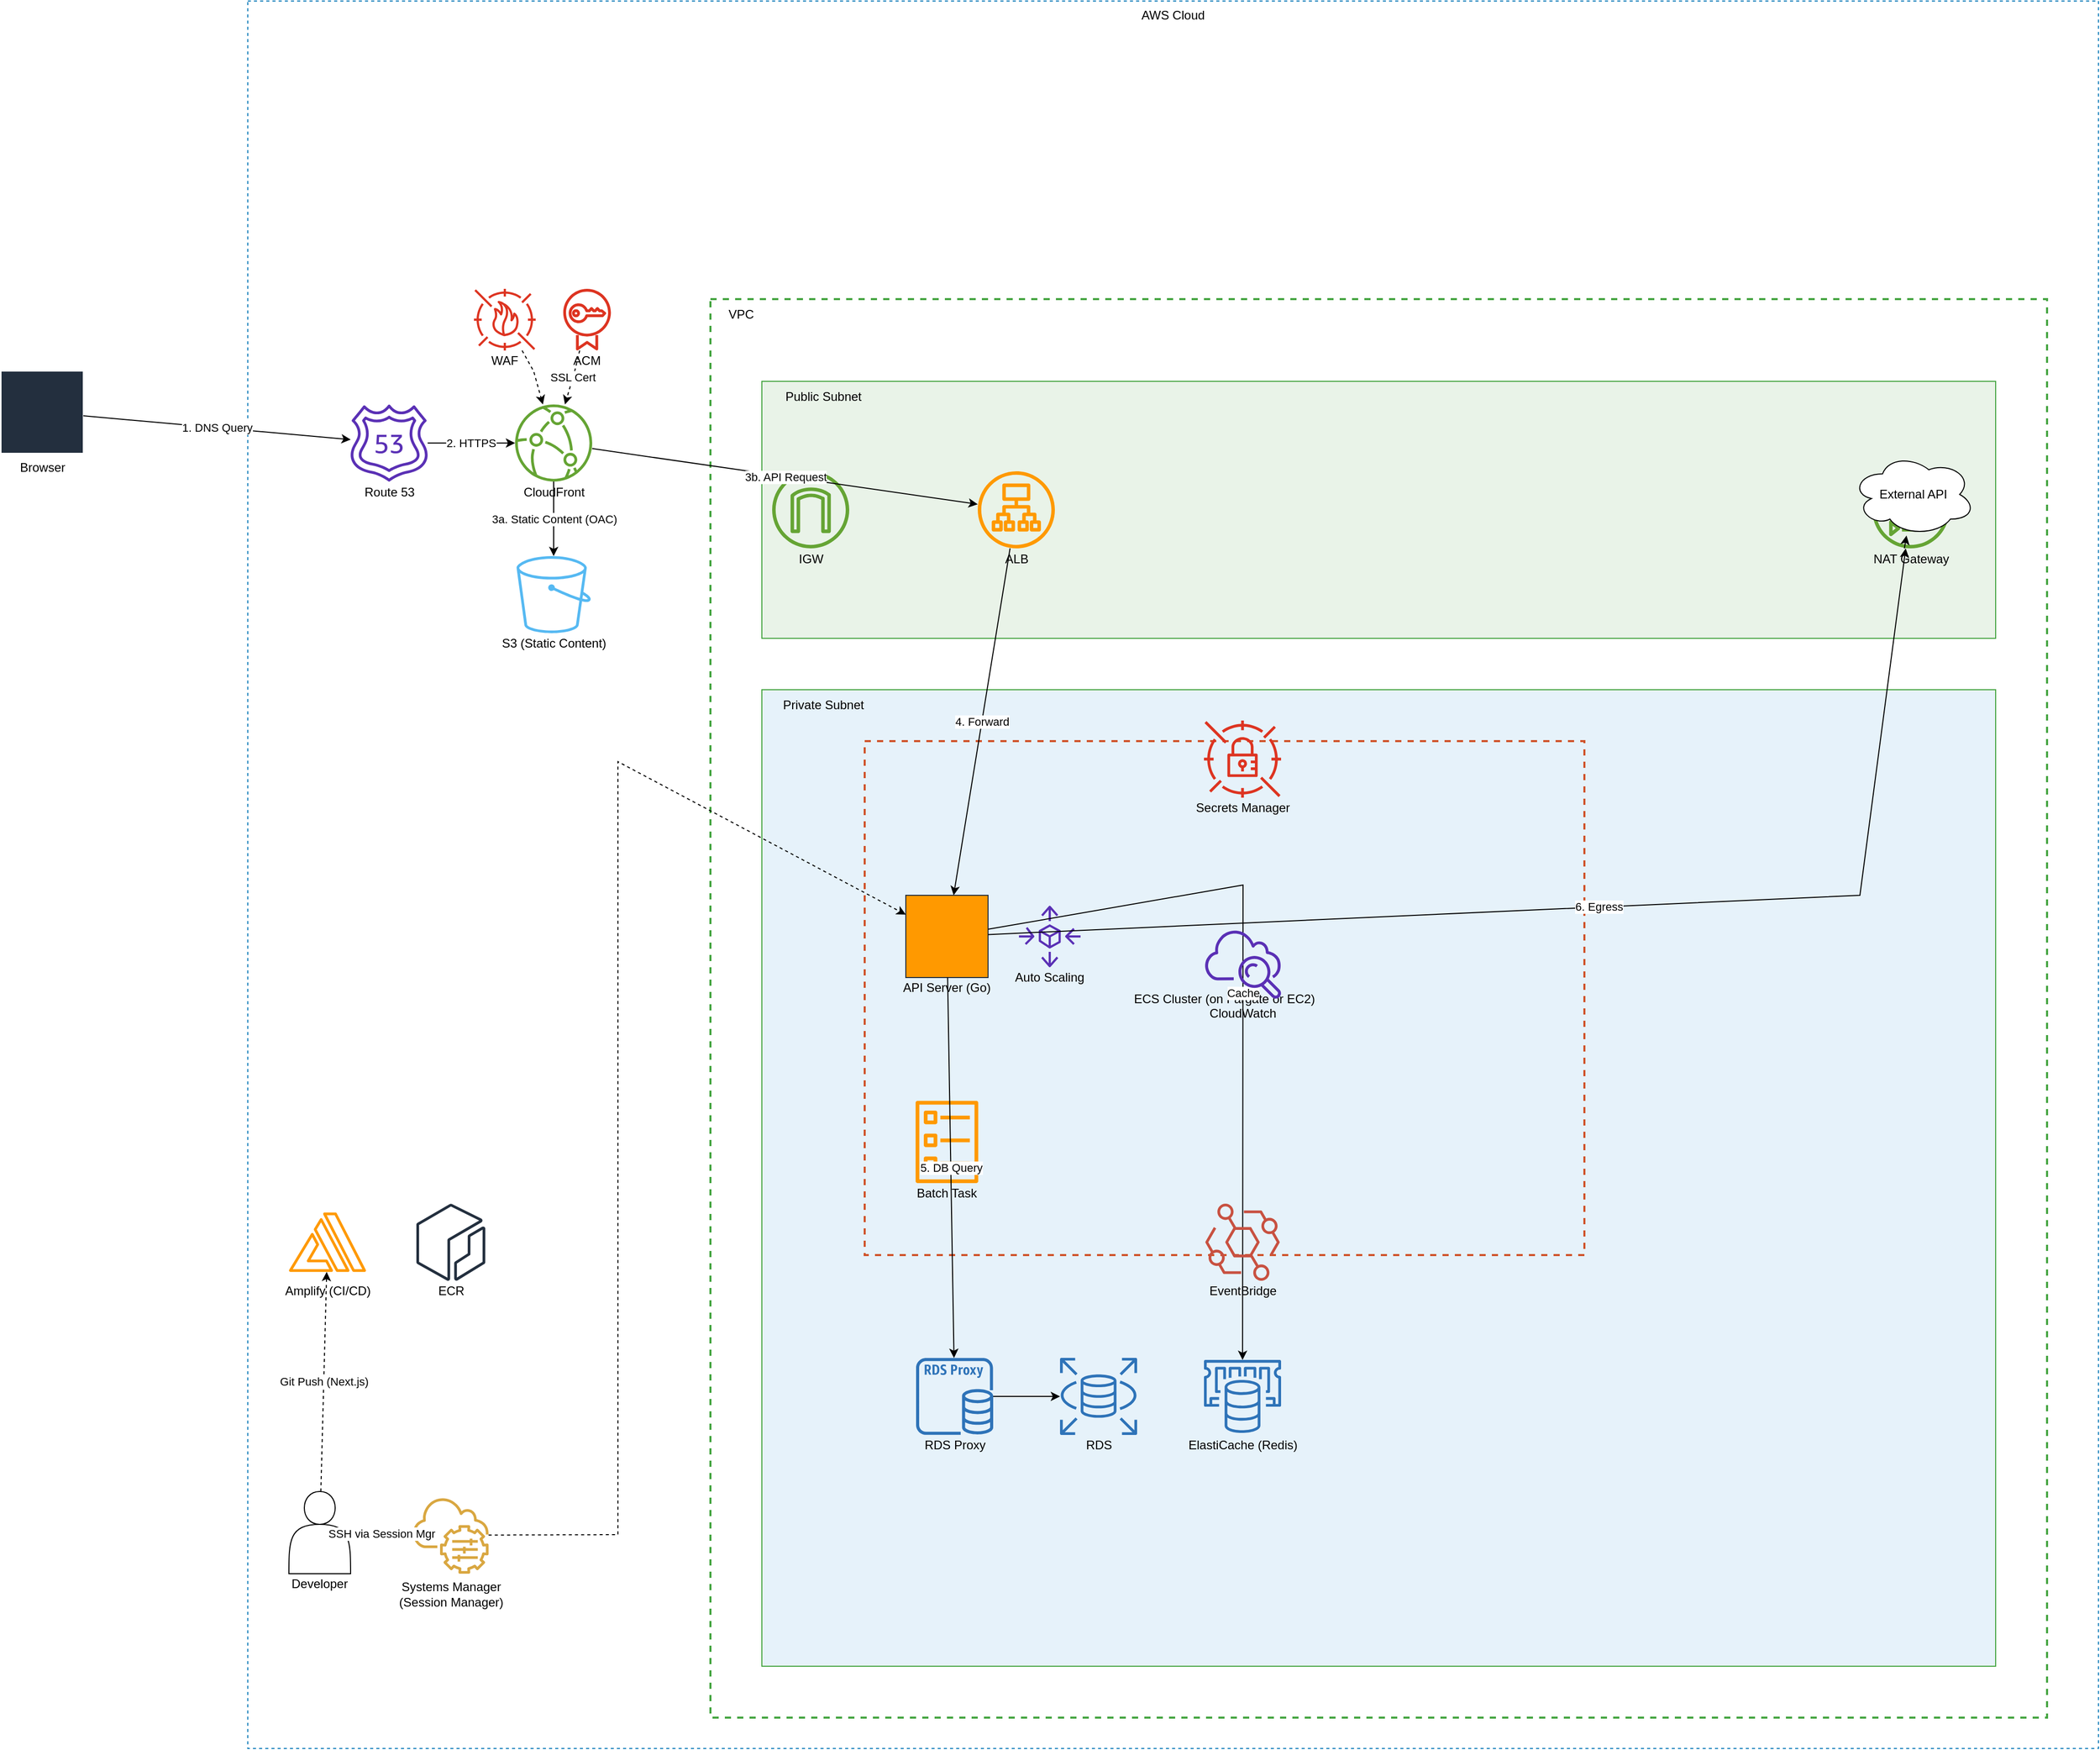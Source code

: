 <mxfile version="24.4.0" type="device">
  <diagram name="Refactored-AWS-Architecture" id="R3f4ct0r3d-Iq_1a">
    <mxGraphModel dx="2720" dy="1638" grid="1" gridSize="10" guides="1" tooltips="1" connect="1" arrows="1" fold="1" page="1" pageScale="1" pageWidth="2400" pageHeight="2000" math="0" shadow="0">
      <root>
        <mxCell id="0" />
        <mxCell id="1" parent="0" />
        <mxCell id="aws-cloud" value="AWS Cloud" style="group;strokeColor=#147EBA;dashed=1;container=1;collapsible=0;" vertex="1" parent="1">
          <mxGeometry x="280" y="120" width="1800" height="1700" as="geometry" />
        </mxCell>
        <mxCell id="vpc" value="" style="shape=rectangle;fillColor=none;strokeColor=#44A440;dashed=1;strokeWidth=2;" vertex="1" parent="aws-cloud">
          <mxGeometry x="450" y="290" width="1300" height="1380" as="geometry" />
        </mxCell>
        <mxCell id="vpc-label" value="VPC" style="text;html=1;strokeColor=none;fillColor=none;align=center;verticalAlign=middle;whiteSpace=wrap;rounded=0;" vertex="1" parent="vpc">
          <mxGeometry x="10" y="5" width="40" height="20" as="geometry" />
        </mxCell>
        <mxCell id="public-subnet" value="" style="shape=rectangle;fillColor=#E9F3E8;strokeColor=#44A440;strokeWidth=1;" vertex="1" parent="vpc">
          <mxGeometry x="50" y="80" width="1200" height="250" as="geometry" />
        </mxCell>
        <mxCell id="public-subnet-label" value="Public Subnet" style="text;html=1;strokeColor=none;fillColor=none;align=center;verticalAlign=middle;whiteSpace=wrap;rounded=0;" vertex="1" parent="public-subnet">
          <mxGeometry x="10" y="5" width="100" height="20" as="geometry" />
        </mxCell>
        <mxCell id="private-subnet" value="" style="shape=rectangle;fillColor=#E6F2FA;strokeColor=#44A440;strokeWidth=1;" vertex="1" parent="vpc">
          <mxGeometry x="50" y="380" width="1200" height="950" as="geometry" />
        </mxCell>
        <mxCell id="private-subnet-label" value="Private Subnet" style="text;html=1;strokeColor=none;fillColor=none;align=center;verticalAlign=middle;whiteSpace=wrap;rounded=0;" vertex="1" parent="private-subnet">
          <mxGeometry x="10" y="5" width="100" height="20" as="geometry" />
        </mxCell>
        <mxCell id="browser" value="Browser" style="shape=mxgraph.aws4.browser;labelPosition=center;align=center;verticalLabelPosition=bottom;verticalAlign=top;html=1;outlineConnect=0;fillColor=#232F3E;strokeColor=#FFFFFF;" vertex="1" parent="1">
          <mxGeometry x="40" y="480" width="80" height="80" as="geometry" />
        </mxCell>
        <mxCell id="route53" value="" style="shape=mxgraph.aws4.route_53;html=1;labelPosition=center;align=center;verticalLabelPosition=bottom;verticalAlign=top;outlineConnect=0;fillColor=#5A30B5;strokeColor=#ffffff;" vertex="1" parent="aws-cloud">
          <mxGeometry x="100" y="392.5" width="75" height="75" as="geometry" />
        </mxCell>
        <mxCell id="route53-label" value="Route 53" style="text;html=1;strokeColor=none;fillColor=none;align=center;verticalAlign=middle;whiteSpace=wrap;rounded=0;" vertex="1" parent="aws-cloud">
          <mxGeometry x="102.5" y="467.5" width="70" height="20" as="geometry" />
        </mxCell>
        <mxCell id="cloudfront" value="" style="shape=mxgraph.aws4.cloudfront;html=1;labelPosition=center;align=center;verticalLabelPosition=bottom;verticalAlign=top;outlineConnect=0;fillColor=#65A434;strokeColor=#ffffff;" vertex="1" parent="aws-cloud">
          <mxGeometry x="260" y="392.5" width="75" height="75" as="geometry" />
        </mxCell>
        <mxCell id="cloudfront-label" value="CloudFront" style="text;html=1;strokeColor=none;fillColor=none;align=center;verticalAlign=middle;whiteSpace=wrap;rounded=0;" vertex="1" parent="aws-cloud">
          <mxGeometry x="262.5" y="467.5" width="70" height="20" as="geometry" />
        </mxCell>
        <mxCell id="waf" value="" style="shape=mxgraph.aws4.waf;html=1;labelPosition=center;align=center;verticalLabelPosition=bottom;verticalAlign=top;outlineConnect=0;fillColor=#DD3421;strokeColor=#ffffff;" vertex="1" parent="aws-cloud">
          <mxGeometry x="220" y="280" width="60" height="60" as="geometry" />
        </mxCell>
        <mxCell id="waf-label" value="WAF" style="text;html=1;strokeColor=none;fillColor=none;align=center;verticalAlign=middle;whiteSpace=wrap;rounded=0;" vertex="1" parent="aws-cloud">
          <mxGeometry x="215" y="340" width="70" height="20" as="geometry" />
        </mxCell>
        <mxCell id="acm" value="" style="shape=mxgraph.aws4.certificate_manager;html=1;labelPosition=center;align=center;verticalLabelPosition=bottom;verticalAlign=top;outlineConnect=0;fillColor=#DD3421;strokeColor=#ffffff;" vertex="1" parent="aws-cloud">
          <mxGeometry x="300" y="280" width="60" height="60" as="geometry" />
        </mxCell>
        <mxCell id="acm-label" value="ACM" style="text;html=1;strokeColor=none;fillColor=none;align=center;verticalAlign=middle;whiteSpace=wrap;rounded=0;" vertex="1" parent="aws-cloud">
          <mxGeometry x="295" y="340" width="70" height="20" as="geometry" />
        </mxCell>
        <mxCell id="s3" value="" style="shape=mxgraph.aws4.s3;html=1;labelPosition=center;align=center;verticalLabelPosition=bottom;verticalAlign=top;outlineConnect=0;fillColor=#56B9F2;strokeColor=#232F3E;" vertex="1" parent="aws-cloud">
          <mxGeometry x="260" y="540" width="75" height="75" as="geometry" />
        </mxCell>
        <mxCell id="s3-label" value="S3 (Static Content)" style="text;html=1;strokeColor=none;fillColor=none;align=center;verticalAlign=middle;whiteSpace=wrap;rounded=0;" vertex="1" parent="aws-cloud">
          <mxGeometry x="242.5" y="615" width="110" height="20" as="geometry" />
        </mxCell>
        <mxCell id="igw" value="" style="shape=mxgraph.aws4.internet_gateway;html=1;labelPosition=center;align=center;verticalLabelPosition=bottom;verticalAlign=top;outlineConnect=0;fillColor=#65A434;strokeColor=#ffffff;" vertex="1" parent="public-subnet">
          <mxGeometry x="10" y="87.5" width="75" height="75" as="geometry" />
        </mxCell>
        <mxCell id="igw-label" value="IGW" style="text;html=1;strokeColor=none;fillColor=none;align=center;verticalAlign=middle;whiteSpace=wrap;rounded=0;" vertex="1" parent="public-subnet">
          <mxGeometry x="12.5" y="162.5" width="70" height="20" as="geometry" />
        </mxCell>
        <mxCell id="alb" value="" style="shape=mxgraph.aws4.application_load_balancer;html=1;labelPosition=center;align=center;verticalLabelPosition=bottom;verticalAlign=top;outlineConnect=0;fillColor=#FF9900;strokeColor=#232F3E;" vertex="1" parent="public-subnet">
          <mxGeometry x="210" y="87.5" width="75" height="75" as="geometry" />
        </mxCell>
        <mxCell id="alb-label" value="ALB" style="text;html=1;strokeColor=none;fillColor=none;align=center;verticalAlign=middle;whiteSpace=wrap;rounded=0;" vertex="1" parent="public-subnet">
          <mxGeometry x="212.5" y="162.5" width="70" height="20" as="geometry" />
        </mxCell>
        <mxCell id="natgw" value="" style="shape=mxgraph.aws4.nat_gateway;html=1;labelPosition=center;align=center;verticalLabelPosition=bottom;verticalAlign=top;outlineConnect=0;fillColor=#65A434;strokeColor=#ffffff;" vertex="1" parent="public-subnet">
          <mxGeometry x="1080" y="87.5" width="75" height="75" as="geometry" />
        </mxCell>
        <mxCell id="natgw-label" value="NAT Gateway" style="text;html=1;strokeColor=none;fillColor=none;align=center;verticalAlign=middle;whiteSpace=wrap;rounded=0;" vertex="1" parent="public-subnet">
          <mxGeometry x="1072.5" y="162.5" width="90" height="20" as="geometry" />
        </mxCell>
        <mxCell id="ecs-cluster" value="ECS Cluster (on Fargate or EC2)" style="shape=rectangle;fillColor=none;strokeColor=#D05229;dashed=1;strokeWidth=2;" vertex="1" parent="private-subnet">
          <mxGeometry x="100" y="50" width="700" height="500" as="geometry" />
        </mxCell>
        <mxCell id="api-server" value="" style="shape=mxgraph.aws4.ec2_instance;html=1;labelPosition=center;align=center;verticalLabelPosition=bottom;verticalAlign=top;outlineConnect=0;fillColor=#FF9900;strokeColor=#232F3E;" vertex="1" parent="ecs-cluster">
          <mxGeometry x="40" y="150" width="80" height="80" as="geometry" />
        </mxCell>
        <mxCell id="api-server-label" value="API Server (Go)" style="text;html=1;strokeColor=none;fillColor=none;align=center;verticalAlign=middle;whiteSpace=wrap;rounded=0;" vertex="1" parent="ecs-cluster">
          <mxGeometry x="30" y="230" width="100" height="20" as="geometry" />
        </mxCell>
        <mxCell id="batch-task" value="" style="shape=mxgraph.aws4.ecs_task;html=1;labelPosition=center;align=center;verticalLabelPosition=bottom;verticalAlign=top;outlineConnect=0;fillColor=#FF9900;strokeColor=#232F3E;" vertex="1" parent="ecs-cluster">
          <mxGeometry x="40" y="350" width="80" height="80" as="geometry" />
        </mxCell>
        <mxCell id="batch-task-label" value="Batch Task" style="text;html=1;strokeColor=none;fillColor=none;align=center;verticalAlign=middle;whiteSpace=wrap;rounded=0;" vertex="1" parent="ecs-cluster">
          <mxGeometry x="45" y="430" width="70" height="20" as="geometry" />
        </mxCell>
        <mxCell id="autoscaling" value="" style="shape=mxgraph.aws4.autoscaling;html=1;labelPosition=center;align=center;verticalLabelPosition=bottom;verticalAlign=top;outlineConnect=0;fillColor=#5A30B5;strokeColor=#ffffff;" vertex="1" parent="ecs-cluster">
          <mxGeometry x="150" y="160" width="60" height="60" as="geometry" />
        </mxCell>
        <mxCell id="autoscaling-label" value="Auto Scaling" style="text;html=1;strokeColor=none;fillColor=none;align=center;verticalAlign=middle;whiteSpace=wrap;rounded=0;" vertex="1" parent="ecs-cluster">
          <mxGeometry x="140" y="220" width="80" height="20" as="geometry" />
        </mxCell>
        <mxCell id="rds" value="" style="shape=mxgraph.aws4.rds;html=1;labelPosition=center;align=center;verticalLabelPosition=bottom;verticalAlign=top;outlineConnect=0;fillColor=#2E73B8;strokeColor=#ffffff;" vertex="1" parent="private-subnet">
          <mxGeometry x="290" y="650" width="75" height="75" as="geometry" />
        </mxCell>
        <mxCell id="rds-label" value="RDS" style="text;html=1;strokeColor=none;fillColor=none;align=center;verticalAlign=middle;whiteSpace=wrap;rounded=0;" vertex="1" parent="private-subnet">
          <mxGeometry x="292.5" y="725" width="70" height="20" as="geometry" />
        </mxCell>
        <mxCell id="rdsproxy" value="" style="shape=mxgraph.aws4.rds_proxy;html=1;labelPosition=center;align=center;verticalLabelPosition=bottom;verticalAlign=top;outlineConnect=0;fillColor=#2E73B8;strokeColor=#ffffff;" vertex="1" parent="private-subnet">
          <mxGeometry x="150" y="650" width="75" height="75" as="geometry" />
        </mxCell>
        <mxCell id="rdsproxy-label" value="RDS Proxy" style="text;html=1;strokeColor=none;fillColor=none;align=center;verticalAlign=middle;whiteSpace=wrap;rounded=0;" vertex="1" parent="private-subnet">
          <mxGeometry x="152.5" y="725" width="70" height="20" as="geometry" />
        </mxCell>
        <mxCell id="elasticache" value="" style="shape=mxgraph.aws4.elasticache;html=1;labelPosition=center;align=center;verticalLabelPosition=bottom;verticalAlign=top;outlineConnect=0;fillColor=#2E73B8;strokeColor=#ffffff;" vertex="1" parent="private-subnet">
          <mxGeometry x="430" y="650" width="75" height="75" as="geometry" />
        </mxCell>
        <mxCell id="elasticache-label" value="ElastiCache (Redis)" style="text;html=1;strokeColor=none;fillColor=none;align=center;verticalAlign=middle;whiteSpace=wrap;rounded=0;" vertex="1" parent="private-subnet">
          <mxGeometry x="412.5" y="725" width="110" height="20" as="geometry" />
        </mxCell>
        <mxCell id="developer" value="" style="shape=actor;whiteSpace=wrap;html=1;" vertex="1" parent="aws-cloud">
          <mxGeometry x="40" y="1450" width="60" height="80" as="geometry" />
        </mxCell>
        <mxCell id="developer-label" value="Developer" style="text;html=1;strokeColor=none;fillColor=none;align=center;verticalAlign=middle;whiteSpace=wrap;rounded=0;" vertex="1" parent="aws-cloud">
          <mxGeometry x="35" y="1530" width="70" height="20" as="geometry" />
        </mxCell>
        <mxCell id="amplify" value="" style="shape=mxgraph.aws4.amplify;html=1;labelPosition=center;align=center;verticalLabelPosition=bottom;verticalAlign=top;outlineConnect=0;fillColor=#FF9900;strokeColor=#232F3E;" vertex="1" parent="aws-cloud">
          <mxGeometry x="40" y="1170" width="75" height="75" as="geometry" />
        </mxCell>
        <mxCell id="amplify-label" value="Amplify (CI/CD)" style="text;html=1;strokeColor=none;fillColor=none;align=center;verticalAlign=middle;whiteSpace=wrap;rounded=0;" vertex="1" parent="aws-cloud">
          <mxGeometry x="32.5" y="1245" width="90" height="20" as="geometry" />
        </mxCell>
        <mxCell id="ecr" value="" style="shape=mxgraph.aws4.ecr;html=1;labelPosition=center;align=center;verticalLabelPosition=bottom;verticalAlign=top;outlineConnect=0;fillColor=#232F3E;strokeColor=#D05229;" vertex="1" parent="aws-cloud">
          <mxGeometry x="160" y="1170" width="75" height="75" as="geometry" />
        </mxCell>
        <mxCell id="ecr-label" value="ECR" style="text;html=1;strokeColor=none;fillColor=none;align=center;verticalAlign=middle;whiteSpace=wrap;rounded=0;" vertex="1" parent="aws-cloud">
          <mxGeometry x="162.5" y="1245" width="70" height="20" as="geometry" />
        </mxCell>
        <mxCell id="secretsmanager" value="" style="shape=mxgraph.aws4.secrets_manager;html=1;labelPosition=center;align=center;verticalLabelPosition=bottom;verticalAlign=top;outlineConnect=0;fillColor=#DD3421;strokeColor=#ffffff;" vertex="1" parent="aws-cloud">
          <mxGeometry x="930" y="700" width="75" height="75" as="geometry" />
        </mxCell>
        <mxCell id="secretsmanager-label" value="Secrets Manager" style="text;html=1;strokeColor=none;fillColor=none;align=center;verticalAlign=middle;whiteSpace=wrap;rounded=0;" vertex="1" parent="aws-cloud">
          <mxGeometry x="912.5" y="775" width="110" height="20" as="geometry" />
        </mxCell>
        <mxCell id="ssm" value="" style="shape=mxgraph.aws4.systems_manager;html=1;labelPosition=center;align=center;verticalLabelPosition=bottom;verticalAlign=top;outlineConnect=0;fillColor=#D9A741;strokeColor=#232F3E;" vertex="1" parent="aws-cloud">
          <mxGeometry x="160" y="1455" width="75" height="75" as="geometry" />
        </mxCell>
        <mxCell id="ssm-label" value="Systems Manager (Session Manager)" style="text;html=1;strokeColor=none;fillColor=none;align=center;verticalAlign=middle;whiteSpace=wrap;rounded=0;" vertex="1" parent="aws-cloud">
          <mxGeometry x="142.5" y="1530" width="110" height="40" as="geometry" />
        </mxCell>
        <mxCell id="cloudwatch" value="" style="shape=mxgraph.aws4.cloudwatch;html=1;labelPosition=center;align=center;verticalLabelPosition=bottom;verticalAlign=top;outlineConnect=0;fillColor=#5A30B5;strokeColor=#ffffff;" vertex="1" parent="aws-cloud">
          <mxGeometry x="930" y="900" width="75" height="75" as="geometry" />
        </mxCell>
        <mxCell id="cloudwatch-label" value="CloudWatch" style="text;html=1;strokeColor=none;fillColor=none;align=center;verticalAlign=middle;whiteSpace=wrap;rounded=0;" vertex="1" parent="aws-cloud">
          <mxGeometry x="932.5" y="975" width="70" height="20" as="geometry" />
        </mxCell>
        <mxCell id="eventbridge" value="" style="shape=mxgraph.aws4.eventbridge;html=1;labelPosition=center;align=center;verticalLabelPosition=bottom;verticalAlign=top;outlineConnect=0;fillColor=#C85141;strokeColor=#ffffff;" vertex="1" parent="aws-cloud">
          <mxGeometry x="930" y="1170" width="75" height="75" as="geometry" />
        </mxCell>
        <mxCell id="eventbridge-label" value="EventBridge" style="text;html=1;strokeColor=none;fillColor=none;align=center;verticalAlign=middle;whiteSpace=wrap;rounded=0;" vertex="1" parent="aws-cloud">
          <mxGeometry x="932.5" y="1245" width="70" height="20" as="geometry" />
        </mxCell>
        <mxCell id="external-api" value="External API" style="shape=cloud;whiteSpace=wrap;html=1;" vertex="1" parent="aws-cloud">
          <mxGeometry x="1560" y="440" width="120" height="80" as="geometry" />
        </mxCell>
        <mxCell id="flow-user-route53" value="1. DNS Query" style="endArrow=classic;html=1;rounded=0;" edge="1" parent="1" source="browser" target="route53">
          <mxGeometry width="50" height="50" relative="1" as="geometry">
            <mxPoint x="130" y="510" as="sourcePoint" />
            <mxPoint x="357.5" y="430" as="targetPoint" />
          </mxGeometry>
        </mxCell>
        <mxCell id="flow-route53-cf" value="2. HTTPS" style="endArrow=classic;html=1;rounded=0;" edge="1" parent="aws-cloud" source="route53" target="cloudfront">
          <mxGeometry width="50" height="50" relative="1" as="geometry">
            <mxPoint x="185" y="430" as="sourcePoint" />
            <mxPoint x="250" y="430" as="targetPoint" />
          </mxGeometry>
        </mxCell>
        <mxCell id="flow-cf-waf" value="" style="endArrow=classic;html=1;rounded=0;dashed=1;" edge="1" parent="aws-cloud" source="waf" target="cloudfront">
          <mxGeometry width="50" height="50" relative="1" as="geometry">
            <mxPoint x="250" y="350" as="sourcePoint" />
            <mxPoint x="297.5" y="392.5" as="targetPoint" />
            <Array as="points">
              <mxPoint x="278" y="360" />
            </Array>
          </mxGeometry>
        </mxCell>
        <mxCell id="flow-cf-acm" value="SSL Cert" style="endArrow=classic;html=1;rounded=0;dashed=1;" edge="1" parent="aws-cloud" source="acm" target="cloudfront">
          <mxGeometry width="50" height="50" relative="1" as="geometry">
            <mxPoint x="330" y="350" as="sourcePoint" />
            <mxPoint x="317.5" y="392.5" as="targetPoint" />
            <Array as="points">
              <mxPoint x="318" y="360" />
            </Array>
          </mxGeometry>
        </mxCell>
        <mxCell id="flow-cf-s3" value="3a. Static Content (OAC)" style="endArrow=classic;html=1;rounded=0;" edge="1" parent="aws-cloud" source="cloudfront" target="s3">
          <mxGeometry width="50" height="50" relative="1" as="geometry">
            <mxPoint x="297.5" y="477.5" as="sourcePoint" />
            <mxPoint x="297.5" y="540" as="targetPoint" />
          </mxGeometry>
        </mxCell>
        <mxCell id="flow-cf-alb" value="3b. API Request" style="endArrow=classic;html=1;rounded=0;" edge="1" parent="aws-cloud" source="cloudfront" target="alb">
          <mxGeometry width="50" height="50" relative="1" as="geometry">
            <mxPoint x="345" y="430" as="sourcePoint" />
            <mxPoint x="670" y="455" as="targetPoint" />
          </mxGeometry>
        </mxCell>
        <mxCell id="flow-alb-api" value="4. Forward" style="endArrow=classic;html=1;rounded=0;" edge="1" parent="vpc" source="alb" target="api-server">
          <mxGeometry width="50" height="50" relative="1" as="geometry">
            <mxPoint x="257.5" y="245" as="sourcePoint" />
            <mxPoint x="180" y="580" as="targetPoint" />
          </mxGeometry>
        </mxCell>
        <mxCell id="flow-api-proxy" value="5. DB Query" style="endArrow=classic;html=1;rounded=0;" edge="1" parent="private-subnet" source="api-server" target="rdsproxy">
          <mxGeometry width="50" height="50" relative="1" as="geometry">
            <mxPoint x="80" y="240" as="sourcePoint" />
            <mxPoint x="187.5" y="650" as="targetPoint" />
          </mxGeometry>
        </mxCell>
        <mxCell id="flow-proxy-rds" value="" style="endArrow=classic;html=1;rounded=0;" edge="1" parent="private-subnet" source="rdsproxy" target="rds">
          <mxGeometry width="50" height="50" relative="1" as="geometry">
            <mxPoint x="235" y="687.5" as="sourcePoint" />
            <mxPoint x="290" y="687.5" as="targetPoint" />
          </mxGeometry>
        </mxCell>
        <mxCell id="flow-api-cache" value="Cache" style="endArrow=classic;html=1;rounded=0;" edge="1" parent="private-subnet" source="api-server" target="elasticache">
          <mxGeometry width="50" height="50" relative="1" as="geometry">
            <mxPoint x="130" y="200" as="sourcePoint" />
            <mxPoint x="467.5" y="650" as="targetPoint" />
            <Array as="points">
              <mxPoint x="468" y="190" />
            </Array>
          </mxGeometry>
        </mxCell>
        <mxCell id="flow-api-nat" value="6. Egress" style="endArrow=classic;html=1;rounded=0;" edge="1" parent="vpc" source="api-server" target="natgw">
          <mxGeometry width="50" height="50" relative="1" as="geometry">
            <mxPoint x="780" y="580" as="sourcePoint" />
            <mxPoint x="1117.5" y="205" as="targetPoint" />
            <Array as="points">
              <mxPoint x="1118" y="580" />
            </Array>
          </mxGeometry>
        </mxCell>
        <mxCell id="flow-nat-external" value="" style="endArrow=classic;html=1;rounded=0;" edge="1" parent="aws-cloud" source="natgw" target="external-api">
          <mxGeometry width="50" height="50" relative="1" as="geometry">
            <mxPoint x="1607.5" y="455" as="sourcePoint" />
            <mxPoint x="1620" y="480" as="targetPoint" />
          </mxGeometry>
        </mxCell>
        <mxCell id="flow-developer-ssm" value="SSH via Session Mgr" style="endArrow=classic;html=1;rounded=0;dashed=1;" edge="1" parent="aws-cloud" source="developer" target="ssm">
          <mxGeometry width="50" height="50" relative="1" as="geometry">
            <mxPoint x="110" y="1492.5" as="sourcePoint" />
            <mxPoint x="160" y="1492.5" as="targetPoint" />
          </mxGeometry>
        </mxCell>
        <mxCell id="flow-ssm-api" value="" style="endArrow=classic;html=1;rounded=0;dashed=1;" edge="1" parent="aws-cloud" source="ssm" target="api-server">
          <mxGeometry width="50" height="50" relative="1" as="geometry">
            <mxPoint x="245" y="1492.5" as="sourcePoint" />
            <mxPoint x="590" y="740" as="targetPoint" />
            <Array as="points">
              <mxPoint x="360" y="1492" />
              <mxPoint x="360" y="740" />
            </Array>
          </mxGeometry>
        </mxCell>
        <mxCell id="flow-developer-amplify" value="Git Push (Next.js)" style="endArrow=classic;html=1;rounded=0;dashed=1;" edge="1" parent="aws-cloud" source="developer" target="amplify">
          <mxGeometry width="50" height="50" relative="1" as="geometry">
            <mxPoint x="77.5" y="1450" as="sourcePoint" />
            <mxPoint x="77.5" y="1255" as="targetPoint" />
          </mxGeometry>
        </mxCell>
        <mxCell id="flow-amplify-cf" value="Build & Deploy" style="endArrow=classic;html=1;rounded=0;dashed=1;" edge="1" parent="aws-cloud" source="amplify" target="cloudfront">
          <mxGeometry width="50" height="50" relative="1" as="geometry">
            <mxPoint x="87.5" y="1170" as="sourcePoint" />
            <mxPoint x="297.5" y="477.5" as="targetPoint" />
            <Array as="points">
              <mxPoint x="180" y="1100" />
              <mxPoint x="240" y="800" />
              <mxPoint x="298" y="478" />
            </Array>
          </mxGeometry>
        </mxCell>
        <mxCell id="flow-developer-ecr" value="docker push (Go)" style="endArrow=classic;html=1;rounded=0;dashed=1;" edge="1" parent="aws-cloud" source="developer" target="ecr">
          <mxGeometry width="50" height="50" relative="1" as="geometry">
            <mxPoint x="87.5" y="1450" as="sourcePoint" />
            <mxPoint x="197.5" y="1255" as="targetPoint" />
            <Array as="points">
              <mxPoint x="198" y="1350" />
            </Array>
          </mxGeometry>
        </mxCell>
        <mxCell id="flow-ecr-api" value="Pull Image" style="endArrow=classic;html=1;rounded=0;dashed=1;" edge="1" parent="aws-cloud" source="ecr" target="api-server">
          <mxGeometry width="50" height="50" relative="1" as="geometry">
            <mxPoint x="245" y="1207.5" as="sourcePoint" />
            <mxPoint x="590" y="740" as="targetPoint" />
            <Array as="points">
              <mxPoint x="360" y="1208" />
              <mxPoint x="360" y="740" />
            </Array>
          </mxGeometry>
        </mxCell>
        <mxCell id="flow-api-secrets" value="Get Secret" style="endArrow=classic;html=1;rounded=0;dashed=1;" edge="1" parent="aws-cloud" source="api-server" target="secretsmanager">
          <mxGeometry width="50" height="50" relative="1" as="geometry">
            <mxPoint x="730" y="740" as="sourcePoint" />
            <mxPoint x="930" y="737.5" as="targetPoint" />
          </mxGeometry>
        </mxCell>
        <mxCell id="flow-api-cw" value="Logs, Metrics" style="endArrow=classic;html=1;rounded=0;dashed=1;" edge="1" parent="aws-cloud" source="api-server" target="cloudwatch">
          <mxGeometry width="50" height="50" relative="1" as="geometry">
            <mxPoint x="730" y="740" as="sourcePoint" />
            <mxPoint x="930" y="937.5" as="targetPoint" />
            <Array as="points">
              <mxPoint x="850" y="740" />
              <mxPoint x="850" y="938" />
            </Array>
          </mxGeometry>
        </mxCell>
        <mxCell id="flow-eventbridge-batch" value="Trigger" style="endArrow=classic;html=1;rounded=0;dashed=1;" edge="1" parent="aws-cloud" source="eventbridge" target="batch-task">
          <mxGeometry width="50" height="50" relative="1" as="geometry">
            <mxPoint x="930" y="1207.5" as="sourcePoint" />
            <mxPoint x="670" y="940" as="targetPoint" />
            <Array as="points">
              <mxPoint x="750" y="1208" />
              <mxPoint x="670" y="940" />
            </Array>
          </mxGeometry>
        </mxCell>
        <mxCell id="flow-batch-db" value="" style="endArrow=classic;html=1;rounded=0;" edge="1" parent="private-subnet" source="batch-task" target="rdsproxy">
          <mxGeometry width="50" height="50" relative="1" as="geometry">
            <mxPoint x="130" y="440" as="sourcePoint" />
            <mxPoint x="187.5" y="650" as="targetPoint" />
          </mxGeometry>
        </mxCell>
        <mxCell id="note-multiaz" value="*Note: For production, critical components (ALB, ECS, RDS, etc.) should be deployed across multiple Availability Zones for high availability." style="text;html=1;strokeColor=none;fillColor=none;align=left;verticalAlign=middle;whiteSpace=wrap;rounded=0;fontSize=10;" vertex="1" parent="aws-cloud">
          <mxGeometry x="500" y="1650" width="700" height="30" as="geometry" />
        </mxCell>
      </root>
    </mxGraphModel>
  </diagram>
</mxfile>
